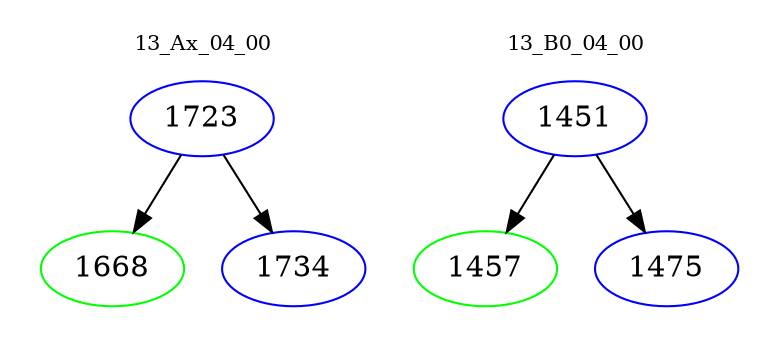 digraph{
subgraph cluster_0 {
color = white
label = "13_Ax_04_00";
fontsize=10;
T0_1723 [label="1723", color="blue"]
T0_1723 -> T0_1668 [color="black"]
T0_1668 [label="1668", color="green"]
T0_1723 -> T0_1734 [color="black"]
T0_1734 [label="1734", color="blue"]
}
subgraph cluster_1 {
color = white
label = "13_B0_04_00";
fontsize=10;
T1_1451 [label="1451", color="blue"]
T1_1451 -> T1_1457 [color="black"]
T1_1457 [label="1457", color="green"]
T1_1451 -> T1_1475 [color="black"]
T1_1475 [label="1475", color="blue"]
}
}
